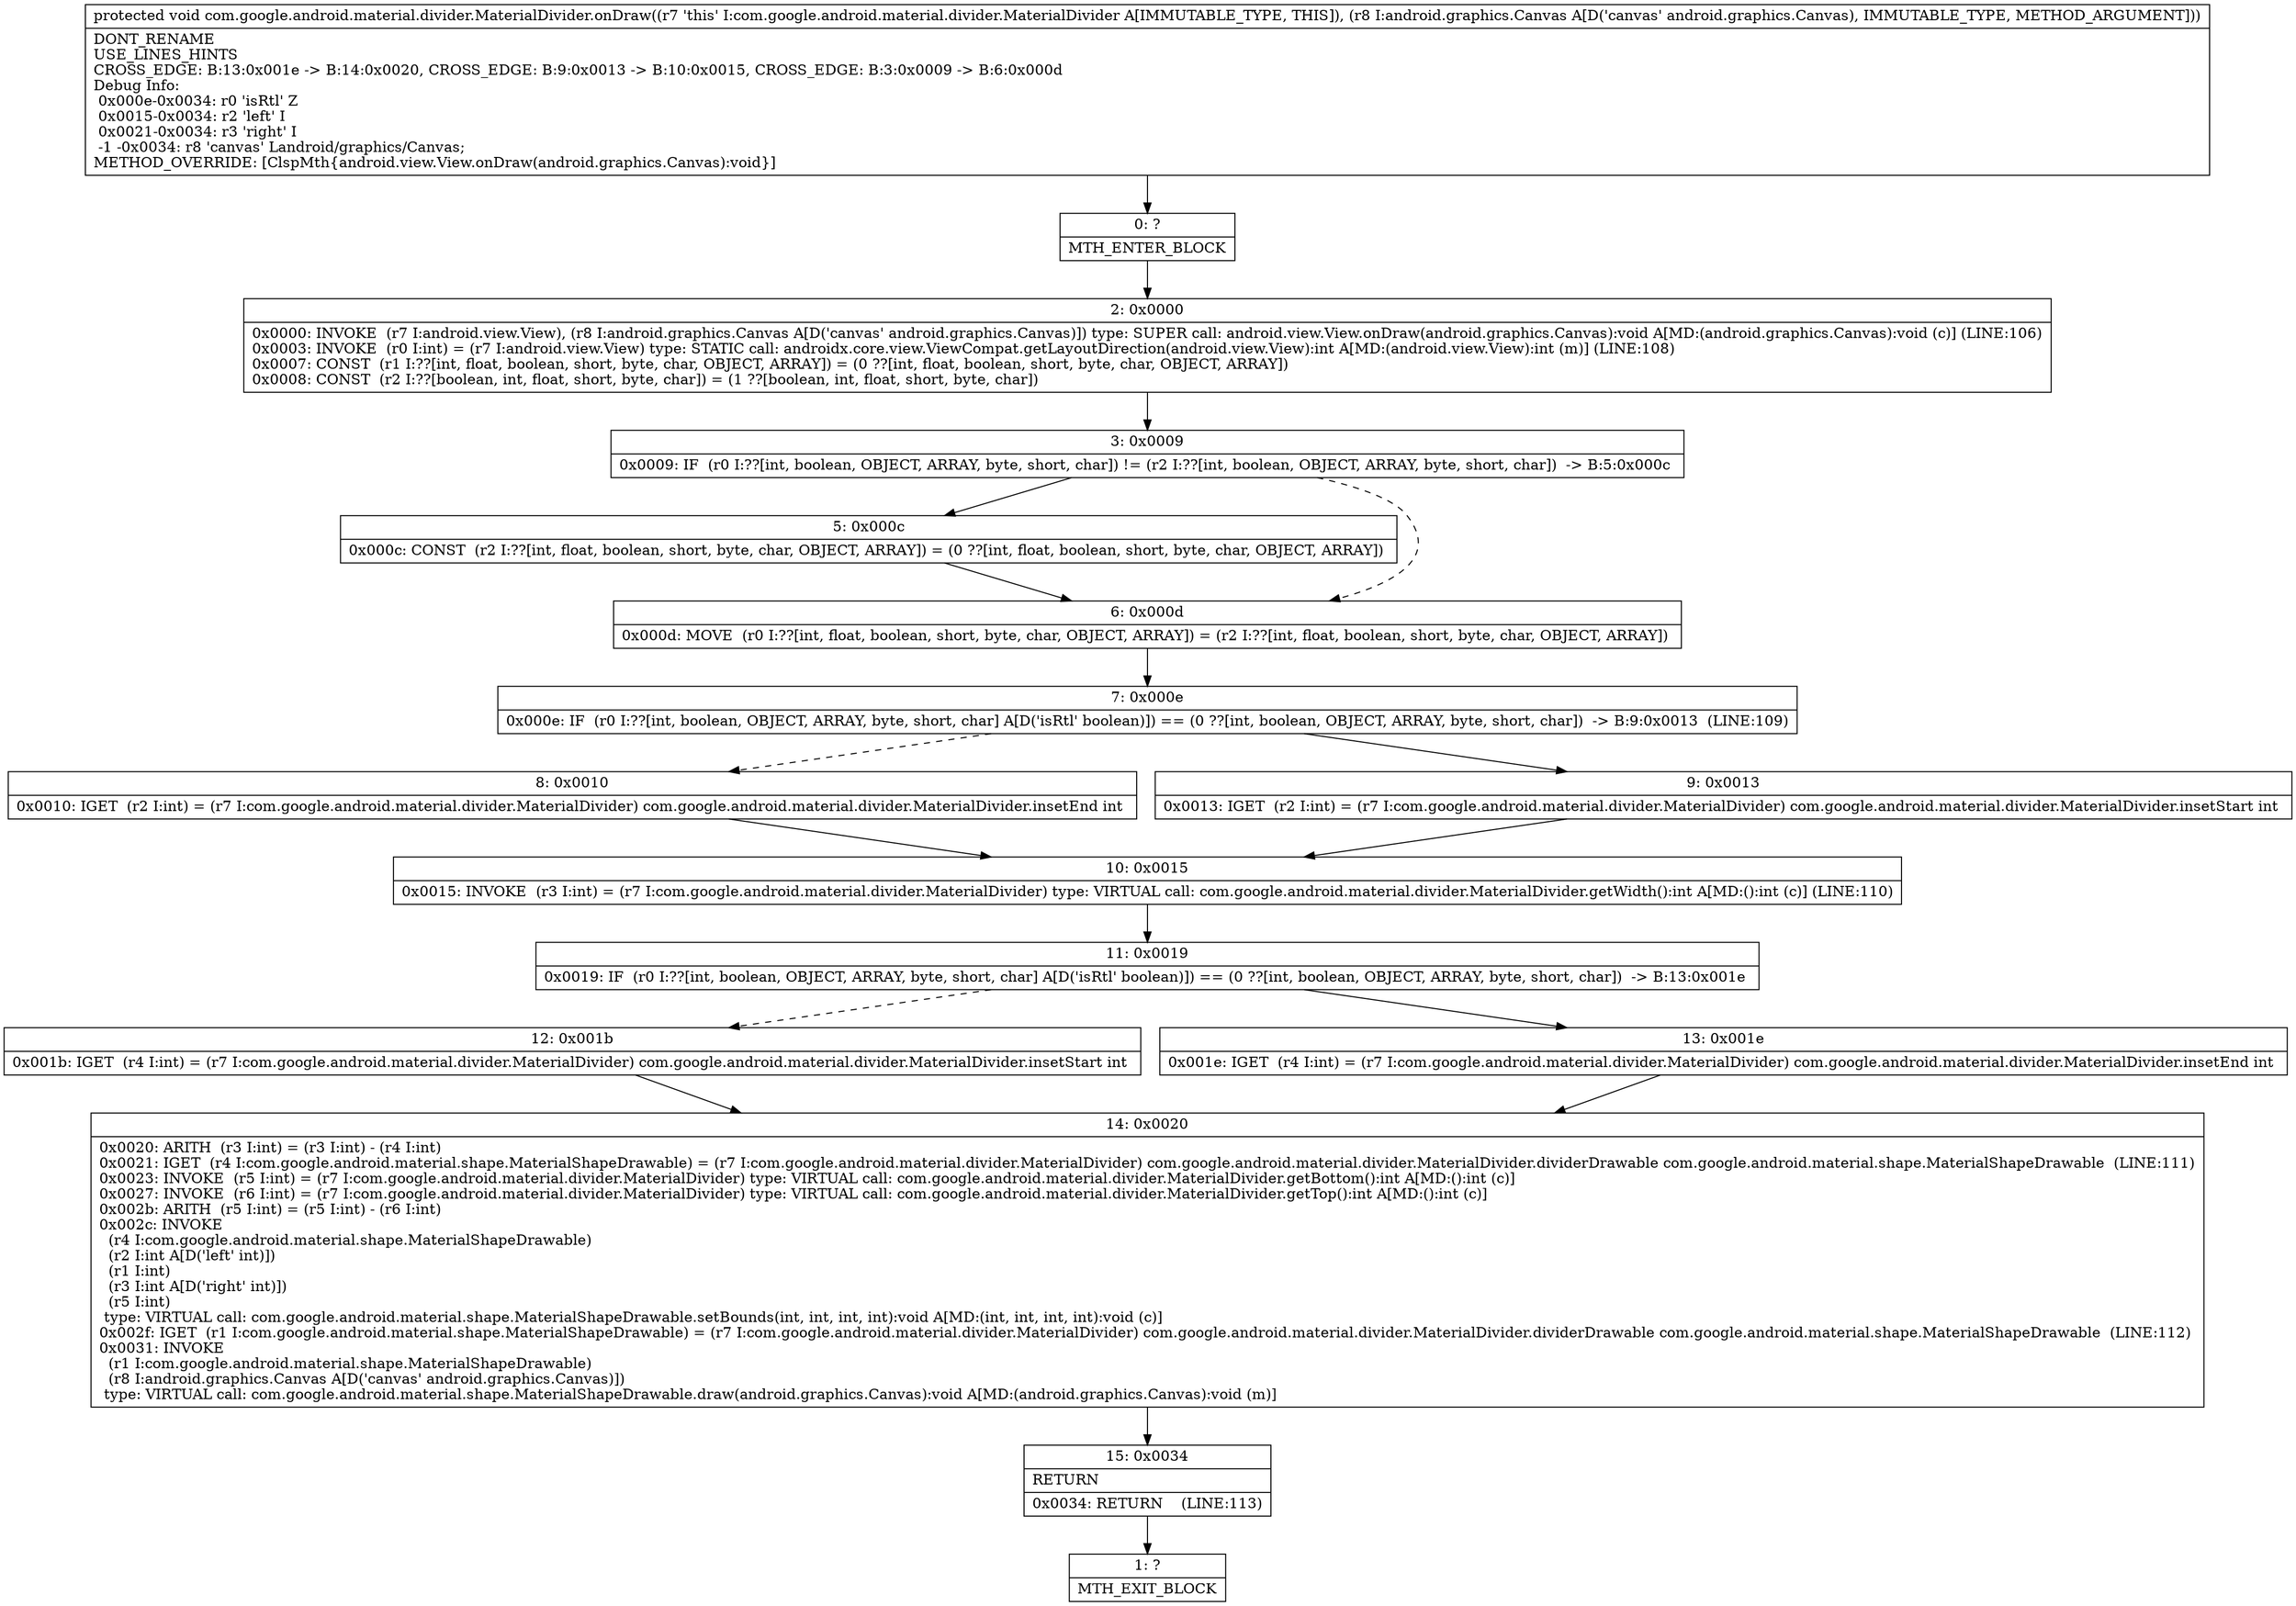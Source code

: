 digraph "CFG forcom.google.android.material.divider.MaterialDivider.onDraw(Landroid\/graphics\/Canvas;)V" {
Node_0 [shape=record,label="{0\:\ ?|MTH_ENTER_BLOCK\l}"];
Node_2 [shape=record,label="{2\:\ 0x0000|0x0000: INVOKE  (r7 I:android.view.View), (r8 I:android.graphics.Canvas A[D('canvas' android.graphics.Canvas)]) type: SUPER call: android.view.View.onDraw(android.graphics.Canvas):void A[MD:(android.graphics.Canvas):void (c)] (LINE:106)\l0x0003: INVOKE  (r0 I:int) = (r7 I:android.view.View) type: STATIC call: androidx.core.view.ViewCompat.getLayoutDirection(android.view.View):int A[MD:(android.view.View):int (m)] (LINE:108)\l0x0007: CONST  (r1 I:??[int, float, boolean, short, byte, char, OBJECT, ARRAY]) = (0 ??[int, float, boolean, short, byte, char, OBJECT, ARRAY]) \l0x0008: CONST  (r2 I:??[boolean, int, float, short, byte, char]) = (1 ??[boolean, int, float, short, byte, char]) \l}"];
Node_3 [shape=record,label="{3\:\ 0x0009|0x0009: IF  (r0 I:??[int, boolean, OBJECT, ARRAY, byte, short, char]) != (r2 I:??[int, boolean, OBJECT, ARRAY, byte, short, char])  \-\> B:5:0x000c \l}"];
Node_5 [shape=record,label="{5\:\ 0x000c|0x000c: CONST  (r2 I:??[int, float, boolean, short, byte, char, OBJECT, ARRAY]) = (0 ??[int, float, boolean, short, byte, char, OBJECT, ARRAY]) \l}"];
Node_6 [shape=record,label="{6\:\ 0x000d|0x000d: MOVE  (r0 I:??[int, float, boolean, short, byte, char, OBJECT, ARRAY]) = (r2 I:??[int, float, boolean, short, byte, char, OBJECT, ARRAY]) \l}"];
Node_7 [shape=record,label="{7\:\ 0x000e|0x000e: IF  (r0 I:??[int, boolean, OBJECT, ARRAY, byte, short, char] A[D('isRtl' boolean)]) == (0 ??[int, boolean, OBJECT, ARRAY, byte, short, char])  \-\> B:9:0x0013  (LINE:109)\l}"];
Node_8 [shape=record,label="{8\:\ 0x0010|0x0010: IGET  (r2 I:int) = (r7 I:com.google.android.material.divider.MaterialDivider) com.google.android.material.divider.MaterialDivider.insetEnd int \l}"];
Node_10 [shape=record,label="{10\:\ 0x0015|0x0015: INVOKE  (r3 I:int) = (r7 I:com.google.android.material.divider.MaterialDivider) type: VIRTUAL call: com.google.android.material.divider.MaterialDivider.getWidth():int A[MD:():int (c)] (LINE:110)\l}"];
Node_11 [shape=record,label="{11\:\ 0x0019|0x0019: IF  (r0 I:??[int, boolean, OBJECT, ARRAY, byte, short, char] A[D('isRtl' boolean)]) == (0 ??[int, boolean, OBJECT, ARRAY, byte, short, char])  \-\> B:13:0x001e \l}"];
Node_12 [shape=record,label="{12\:\ 0x001b|0x001b: IGET  (r4 I:int) = (r7 I:com.google.android.material.divider.MaterialDivider) com.google.android.material.divider.MaterialDivider.insetStart int \l}"];
Node_14 [shape=record,label="{14\:\ 0x0020|0x0020: ARITH  (r3 I:int) = (r3 I:int) \- (r4 I:int) \l0x0021: IGET  (r4 I:com.google.android.material.shape.MaterialShapeDrawable) = (r7 I:com.google.android.material.divider.MaterialDivider) com.google.android.material.divider.MaterialDivider.dividerDrawable com.google.android.material.shape.MaterialShapeDrawable  (LINE:111)\l0x0023: INVOKE  (r5 I:int) = (r7 I:com.google.android.material.divider.MaterialDivider) type: VIRTUAL call: com.google.android.material.divider.MaterialDivider.getBottom():int A[MD:():int (c)]\l0x0027: INVOKE  (r6 I:int) = (r7 I:com.google.android.material.divider.MaterialDivider) type: VIRTUAL call: com.google.android.material.divider.MaterialDivider.getTop():int A[MD:():int (c)]\l0x002b: ARITH  (r5 I:int) = (r5 I:int) \- (r6 I:int) \l0x002c: INVOKE  \l  (r4 I:com.google.android.material.shape.MaterialShapeDrawable)\l  (r2 I:int A[D('left' int)])\l  (r1 I:int)\l  (r3 I:int A[D('right' int)])\l  (r5 I:int)\l type: VIRTUAL call: com.google.android.material.shape.MaterialShapeDrawable.setBounds(int, int, int, int):void A[MD:(int, int, int, int):void (c)]\l0x002f: IGET  (r1 I:com.google.android.material.shape.MaterialShapeDrawable) = (r7 I:com.google.android.material.divider.MaterialDivider) com.google.android.material.divider.MaterialDivider.dividerDrawable com.google.android.material.shape.MaterialShapeDrawable  (LINE:112)\l0x0031: INVOKE  \l  (r1 I:com.google.android.material.shape.MaterialShapeDrawable)\l  (r8 I:android.graphics.Canvas A[D('canvas' android.graphics.Canvas)])\l type: VIRTUAL call: com.google.android.material.shape.MaterialShapeDrawable.draw(android.graphics.Canvas):void A[MD:(android.graphics.Canvas):void (m)]\l}"];
Node_15 [shape=record,label="{15\:\ 0x0034|RETURN\l|0x0034: RETURN    (LINE:113)\l}"];
Node_1 [shape=record,label="{1\:\ ?|MTH_EXIT_BLOCK\l}"];
Node_13 [shape=record,label="{13\:\ 0x001e|0x001e: IGET  (r4 I:int) = (r7 I:com.google.android.material.divider.MaterialDivider) com.google.android.material.divider.MaterialDivider.insetEnd int \l}"];
Node_9 [shape=record,label="{9\:\ 0x0013|0x0013: IGET  (r2 I:int) = (r7 I:com.google.android.material.divider.MaterialDivider) com.google.android.material.divider.MaterialDivider.insetStart int \l}"];
MethodNode[shape=record,label="{protected void com.google.android.material.divider.MaterialDivider.onDraw((r7 'this' I:com.google.android.material.divider.MaterialDivider A[IMMUTABLE_TYPE, THIS]), (r8 I:android.graphics.Canvas A[D('canvas' android.graphics.Canvas), IMMUTABLE_TYPE, METHOD_ARGUMENT]))  | DONT_RENAME\lUSE_LINES_HINTS\lCROSS_EDGE: B:13:0x001e \-\> B:14:0x0020, CROSS_EDGE: B:9:0x0013 \-\> B:10:0x0015, CROSS_EDGE: B:3:0x0009 \-\> B:6:0x000d\lDebug Info:\l  0x000e\-0x0034: r0 'isRtl' Z\l  0x0015\-0x0034: r2 'left' I\l  0x0021\-0x0034: r3 'right' I\l  \-1 \-0x0034: r8 'canvas' Landroid\/graphics\/Canvas;\lMETHOD_OVERRIDE: [ClspMth\{android.view.View.onDraw(android.graphics.Canvas):void\}]\l}"];
MethodNode -> Node_0;Node_0 -> Node_2;
Node_2 -> Node_3;
Node_3 -> Node_5;
Node_3 -> Node_6[style=dashed];
Node_5 -> Node_6;
Node_6 -> Node_7;
Node_7 -> Node_8[style=dashed];
Node_7 -> Node_9;
Node_8 -> Node_10;
Node_10 -> Node_11;
Node_11 -> Node_12[style=dashed];
Node_11 -> Node_13;
Node_12 -> Node_14;
Node_14 -> Node_15;
Node_15 -> Node_1;
Node_13 -> Node_14;
Node_9 -> Node_10;
}

